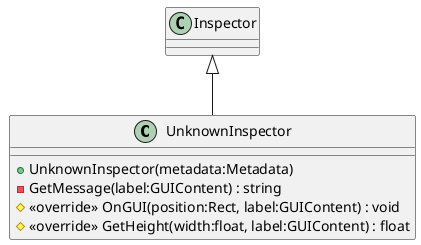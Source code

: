 @startuml
class UnknownInspector {
    + UnknownInspector(metadata:Metadata)
    - GetMessage(label:GUIContent) : string
    # <<override>> OnGUI(position:Rect, label:GUIContent) : void
    # <<override>> GetHeight(width:float, label:GUIContent) : float
}
Inspector <|-- UnknownInspector
@enduml
